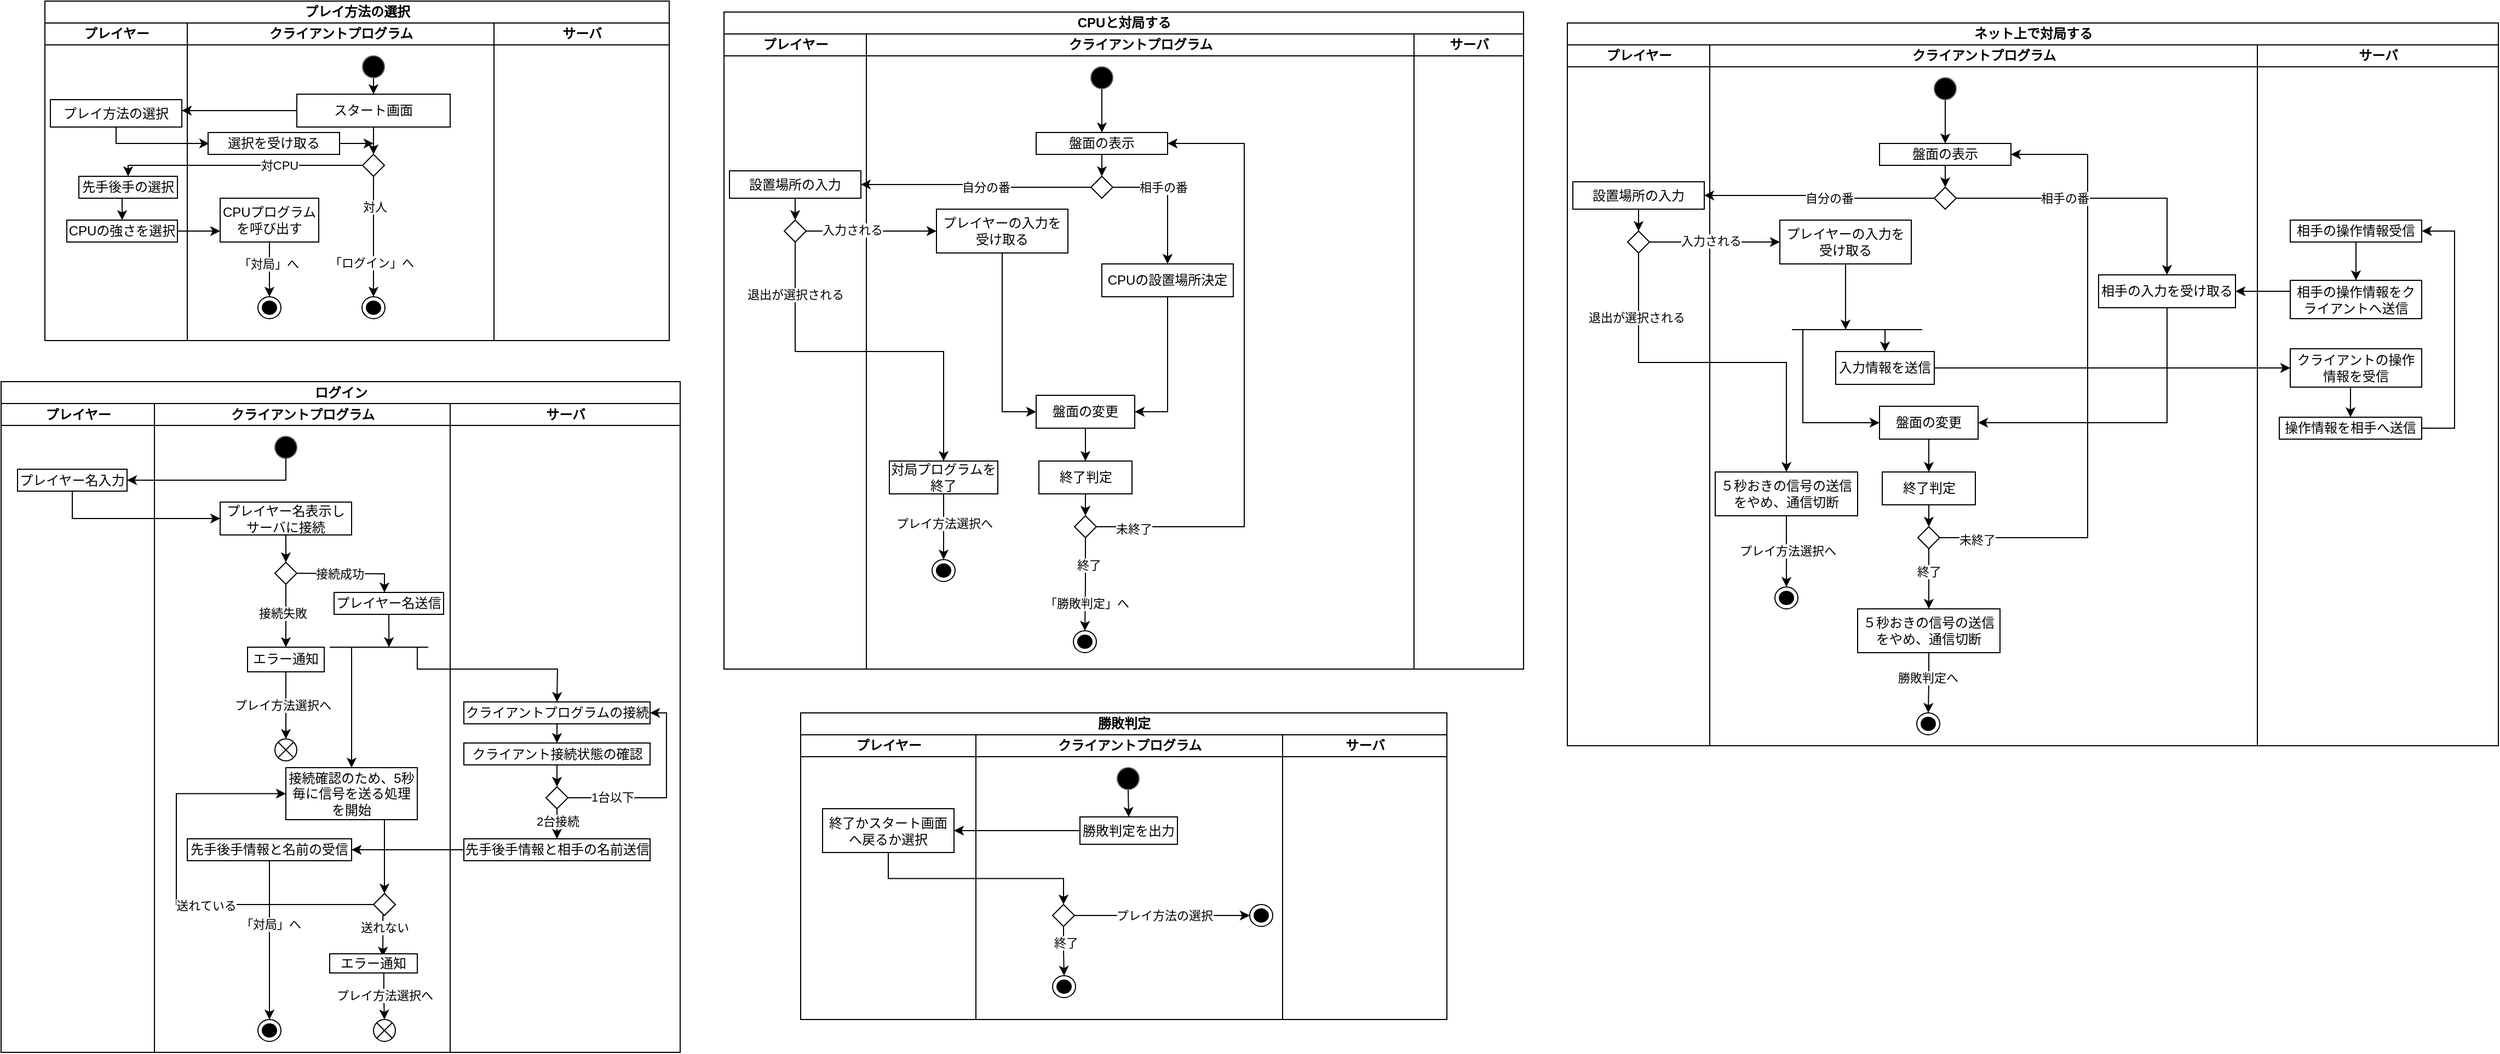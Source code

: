 <mxfile version="26.2.2">
  <diagram name="ページ1" id="jOxPYxRe2NjSyaelDi7L">
    <mxGraphModel dx="1580" dy="1203" grid="1" gridSize="10" guides="1" tooltips="1" connect="1" arrows="1" fold="1" page="1" pageScale="1" pageWidth="827" pageHeight="1169" math="0" shadow="0">
      <root>
        <mxCell id="0" />
        <mxCell id="1" parent="0" />
        <mxCell id="DdHN2ZvcSUB-z4P__BnH-2" value="プレイ方法の選択" style="swimlane;childLayout=stackLayout;resizeParent=1;resizeParentMax=0;startSize=20;html=1;" parent="1" vertex="1">
          <mxGeometry x="60" y="10" width="570" height="310" as="geometry" />
        </mxCell>
        <mxCell id="DdHN2ZvcSUB-z4P__BnH-3" value="プレイヤー" style="swimlane;startSize=20;html=1;" parent="DdHN2ZvcSUB-z4P__BnH-2" vertex="1">
          <mxGeometry y="20" width="130" height="290" as="geometry" />
        </mxCell>
        <mxCell id="DdHN2ZvcSUB-z4P__BnH-26" value="先手後手の選択" style="rounded=0;whiteSpace=wrap;html=1;" parent="DdHN2ZvcSUB-z4P__BnH-3" vertex="1">
          <mxGeometry x="31" y="140" width="90" height="20" as="geometry" />
        </mxCell>
        <mxCell id="DdHN2ZvcSUB-z4P__BnH-160" style="edgeStyle=orthogonalEdgeStyle;rounded=0;orthogonalLoop=1;jettySize=auto;html=1;exitX=0.5;exitY=1;exitDx=0;exitDy=0;" parent="DdHN2ZvcSUB-z4P__BnH-3" source="DdHN2ZvcSUB-z4P__BnH-158" edge="1">
          <mxGeometry relative="1" as="geometry">
            <mxPoint x="150" y="110" as="targetPoint" />
            <Array as="points">
              <mxPoint x="65" y="110" />
            </Array>
          </mxGeometry>
        </mxCell>
        <mxCell id="DdHN2ZvcSUB-z4P__BnH-158" value="プレイ方法の選択" style="rounded=0;whiteSpace=wrap;html=1;" parent="DdHN2ZvcSUB-z4P__BnH-3" vertex="1">
          <mxGeometry x="5" y="70" width="120" height="25" as="geometry" />
        </mxCell>
        <mxCell id="tiVLzOQCyIeZerAJm_1l-1" value="CPUの強さを選択" style="rounded=0;whiteSpace=wrap;html=1;" parent="DdHN2ZvcSUB-z4P__BnH-3" vertex="1">
          <mxGeometry x="20" y="180" width="101" height="20" as="geometry" />
        </mxCell>
        <mxCell id="DdHN2ZvcSUB-z4P__BnH-43" style="edgeStyle=orthogonalEdgeStyle;rounded=0;orthogonalLoop=1;jettySize=auto;html=1;exitX=0.5;exitY=1;exitDx=0;exitDy=0;entryX=0.5;entryY=0;entryDx=0;entryDy=0;" parent="DdHN2ZvcSUB-z4P__BnH-3" source="DdHN2ZvcSUB-z4P__BnH-26" target="tiVLzOQCyIeZerAJm_1l-1" edge="1">
          <mxGeometry relative="1" as="geometry" />
        </mxCell>
        <mxCell id="DdHN2ZvcSUB-z4P__BnH-4" value="クライアントプログラム" style="swimlane;startSize=20;html=1;" parent="DdHN2ZvcSUB-z4P__BnH-2" vertex="1">
          <mxGeometry x="130" y="20" width="280" height="290" as="geometry" />
        </mxCell>
        <mxCell id="DdHN2ZvcSUB-z4P__BnH-24" style="edgeStyle=orthogonalEdgeStyle;rounded=0;orthogonalLoop=1;jettySize=auto;html=1;exitX=0.5;exitY=1;exitDx=0;exitDy=0;entryX=0.5;entryY=0;entryDx=0;entryDy=0;" parent="DdHN2ZvcSUB-z4P__BnH-4" source="DdHN2ZvcSUB-z4P__BnH-14" target="DdHN2ZvcSUB-z4P__BnH-23" edge="1">
          <mxGeometry relative="1" as="geometry" />
        </mxCell>
        <mxCell id="DdHN2ZvcSUB-z4P__BnH-14" value="" style="ellipse;whiteSpace=wrap;html=1;aspect=fixed;fillColor=light-dark(#000000, #1a1a1a);fontColor=#333333;strokeColor=#666666;" parent="DdHN2ZvcSUB-z4P__BnH-4" vertex="1">
          <mxGeometry x="160" y="30" width="20" height="20" as="geometry" />
        </mxCell>
        <mxCell id="DdHN2ZvcSUB-z4P__BnH-29" style="edgeStyle=orthogonalEdgeStyle;rounded=0;orthogonalLoop=1;jettySize=auto;html=1;exitX=0.5;exitY=1;exitDx=0;exitDy=0;entryX=0.5;entryY=0;entryDx=0;entryDy=0;" parent="DdHN2ZvcSUB-z4P__BnH-4" source="DdHN2ZvcSUB-z4P__BnH-23" target="DdHN2ZvcSUB-z4P__BnH-27" edge="1">
          <mxGeometry relative="1" as="geometry" />
        </mxCell>
        <mxCell id="DdHN2ZvcSUB-z4P__BnH-23" value="&lt;div&gt;スタート画面&lt;/div&gt;" style="rounded=0;whiteSpace=wrap;html=1;" parent="DdHN2ZvcSUB-z4P__BnH-4" vertex="1">
          <mxGeometry x="100" y="65" width="140" height="30" as="geometry" />
        </mxCell>
        <mxCell id="Q-pru-dwEbLBsa_V41_M-358" style="edgeStyle=orthogonalEdgeStyle;rounded=0;orthogonalLoop=1;jettySize=auto;html=1;exitX=0.5;exitY=1;exitDx=0;exitDy=0;entryX=0.5;entryY=0;entryDx=0;entryDy=0;" parent="DdHN2ZvcSUB-z4P__BnH-4" source="DdHN2ZvcSUB-z4P__BnH-27" target="DdHN2ZvcSUB-z4P__BnH-141" edge="1">
          <mxGeometry relative="1" as="geometry" />
        </mxCell>
        <mxCell id="Q-pru-dwEbLBsa_V41_M-366" value="対人" style="edgeLabel;html=1;align=center;verticalAlign=middle;resizable=0;points=[];" parent="Q-pru-dwEbLBsa_V41_M-358" vertex="1" connectable="0">
          <mxGeometry x="-0.519" y="1" relative="1" as="geometry">
            <mxPoint y="1" as="offset" />
          </mxGeometry>
        </mxCell>
        <mxCell id="Q-pru-dwEbLBsa_V41_M-367" value="「ログイン」へ" style="edgeLabel;html=1;align=center;verticalAlign=middle;resizable=0;points=[];" parent="Q-pru-dwEbLBsa_V41_M-358" vertex="1" connectable="0">
          <mxGeometry x="0.442" y="-2" relative="1" as="geometry">
            <mxPoint y="-1" as="offset" />
          </mxGeometry>
        </mxCell>
        <mxCell id="DdHN2ZvcSUB-z4P__BnH-27" value="" style="rhombus;whiteSpace=wrap;html=1;" parent="DdHN2ZvcSUB-z4P__BnH-4" vertex="1">
          <mxGeometry x="160" y="120" width="20" height="20" as="geometry" />
        </mxCell>
        <mxCell id="Q-pru-dwEbLBsa_V41_M-363" style="edgeStyle=orthogonalEdgeStyle;rounded=0;orthogonalLoop=1;jettySize=auto;html=1;exitX=0.5;exitY=1;exitDx=0;exitDy=0;entryX=0.5;entryY=0;entryDx=0;entryDy=0;" parent="DdHN2ZvcSUB-z4P__BnH-4" source="DdHN2ZvcSUB-z4P__BnH-32" target="Q-pru-dwEbLBsa_V41_M-362" edge="1">
          <mxGeometry relative="1" as="geometry" />
        </mxCell>
        <mxCell id="Q-pru-dwEbLBsa_V41_M-364" value="「対局」へ" style="edgeLabel;html=1;align=center;verticalAlign=middle;resizable=0;points=[];" parent="Q-pru-dwEbLBsa_V41_M-363" vertex="1" connectable="0">
          <mxGeometry x="-0.171" y="-1" relative="1" as="geometry">
            <mxPoint y="-1" as="offset" />
          </mxGeometry>
        </mxCell>
        <mxCell id="DdHN2ZvcSUB-z4P__BnH-32" value="CPUプログラムを呼び出す" style="rounded=0;whiteSpace=wrap;html=1;" parent="DdHN2ZvcSUB-z4P__BnH-4" vertex="1">
          <mxGeometry x="30" y="160" width="90" height="40" as="geometry" />
        </mxCell>
        <mxCell id="DdHN2ZvcSUB-z4P__BnH-168" style="edgeStyle=orthogonalEdgeStyle;rounded=0;orthogonalLoop=1;jettySize=auto;html=1;exitX=1;exitY=0.5;exitDx=0;exitDy=0;" parent="DdHN2ZvcSUB-z4P__BnH-4" source="DdHN2ZvcSUB-z4P__BnH-163" edge="1">
          <mxGeometry relative="1" as="geometry">
            <mxPoint x="170" y="110.412" as="targetPoint" />
          </mxGeometry>
        </mxCell>
        <mxCell id="DdHN2ZvcSUB-z4P__BnH-163" value="選択を受け取る" style="rounded=0;whiteSpace=wrap;html=1;" parent="DdHN2ZvcSUB-z4P__BnH-4" vertex="1">
          <mxGeometry x="19" y="100" width="120" height="20" as="geometry" />
        </mxCell>
        <mxCell id="DdHN2ZvcSUB-z4P__BnH-141" value="" style="ellipse;html=1;shape=endState;fillColor=#000000;strokeColor=#000000;" parent="DdHN2ZvcSUB-z4P__BnH-4" vertex="1">
          <mxGeometry x="159.5" y="250" width="21" height="20" as="geometry" />
        </mxCell>
        <mxCell id="Q-pru-dwEbLBsa_V41_M-362" value="" style="ellipse;html=1;shape=endState;fillColor=#000000;strokeColor=#000000;" parent="DdHN2ZvcSUB-z4P__BnH-4" vertex="1">
          <mxGeometry x="64.5" y="250" width="21" height="20" as="geometry" />
        </mxCell>
        <mxCell id="DdHN2ZvcSUB-z4P__BnH-5" value="サーバ" style="swimlane;startSize=20;html=1;" parent="DdHN2ZvcSUB-z4P__BnH-2" vertex="1">
          <mxGeometry x="410" y="20" width="160" height="290" as="geometry" />
        </mxCell>
        <mxCell id="DdHN2ZvcSUB-z4P__BnH-31" style="edgeStyle=orthogonalEdgeStyle;rounded=0;orthogonalLoop=1;jettySize=auto;html=1;exitX=0;exitY=0.5;exitDx=0;exitDy=0;entryX=0.5;entryY=0;entryDx=0;entryDy=0;" parent="DdHN2ZvcSUB-z4P__BnH-2" source="DdHN2ZvcSUB-z4P__BnH-27" target="DdHN2ZvcSUB-z4P__BnH-26" edge="1">
          <mxGeometry relative="1" as="geometry">
            <Array as="points">
              <mxPoint x="76" y="150" />
            </Array>
          </mxGeometry>
        </mxCell>
        <mxCell id="DdHN2ZvcSUB-z4P__BnH-39" value="対CPU" style="edgeLabel;html=1;align=center;verticalAlign=middle;resizable=0;points=[];" parent="DdHN2ZvcSUB-z4P__BnH-31" vertex="1" connectable="0">
          <mxGeometry x="-0.318" relative="1" as="geometry">
            <mxPoint as="offset" />
          </mxGeometry>
        </mxCell>
        <mxCell id="DdHN2ZvcSUB-z4P__BnH-159" style="edgeStyle=orthogonalEdgeStyle;rounded=0;orthogonalLoop=1;jettySize=auto;html=1;exitX=0;exitY=0.5;exitDx=0;exitDy=0;" parent="DdHN2ZvcSUB-z4P__BnH-2" source="DdHN2ZvcSUB-z4P__BnH-23" edge="1">
          <mxGeometry relative="1" as="geometry">
            <mxPoint x="125" y="100" as="targetPoint" />
          </mxGeometry>
        </mxCell>
        <mxCell id="tiVLzOQCyIeZerAJm_1l-2" style="edgeStyle=orthogonalEdgeStyle;rounded=0;orthogonalLoop=1;jettySize=auto;html=1;exitX=1;exitY=0.5;exitDx=0;exitDy=0;entryX=0;entryY=0.75;entryDx=0;entryDy=0;" parent="DdHN2ZvcSUB-z4P__BnH-2" source="tiVLzOQCyIeZerAJm_1l-1" target="DdHN2ZvcSUB-z4P__BnH-32" edge="1">
          <mxGeometry relative="1" as="geometry" />
        </mxCell>
        <mxCell id="Q-pru-dwEbLBsa_V41_M-183" value="ログイン" style="swimlane;childLayout=stackLayout;resizeParent=1;resizeParentMax=0;startSize=20;html=1;" parent="1" vertex="1">
          <mxGeometry x="20" y="357.5" width="620" height="612.5" as="geometry" />
        </mxCell>
        <mxCell id="Q-pru-dwEbLBsa_V41_M-184" value="プレイヤー" style="swimlane;startSize=20;html=1;" parent="Q-pru-dwEbLBsa_V41_M-183" vertex="1">
          <mxGeometry y="20" width="140" height="592.5" as="geometry" />
        </mxCell>
        <mxCell id="Q-pru-dwEbLBsa_V41_M-186" value="プレイヤー名入力" style="rounded=0;whiteSpace=wrap;html=1;" parent="Q-pru-dwEbLBsa_V41_M-184" vertex="1">
          <mxGeometry x="15" y="60" width="100" height="20" as="geometry" />
        </mxCell>
        <mxCell id="Q-pru-dwEbLBsa_V41_M-191" value="クライアントプログラム" style="swimlane;startSize=20;html=1;" parent="Q-pru-dwEbLBsa_V41_M-183" vertex="1">
          <mxGeometry x="140" y="20" width="270" height="592.5" as="geometry" />
        </mxCell>
        <mxCell id="Q-pru-dwEbLBsa_V41_M-193" value="" style="ellipse;whiteSpace=wrap;html=1;aspect=fixed;fillColor=light-dark(#000000, #1a1a1a);fontColor=#333333;strokeColor=#666666;" parent="Q-pru-dwEbLBsa_V41_M-191" vertex="1">
          <mxGeometry x="110" y="30" width="20" height="20" as="geometry" />
        </mxCell>
        <mxCell id="Q-pru-dwEbLBsa_V41_M-370" style="edgeStyle=orthogonalEdgeStyle;rounded=0;orthogonalLoop=1;jettySize=auto;html=1;exitX=0.5;exitY=1;exitDx=0;exitDy=0;" parent="Q-pru-dwEbLBsa_V41_M-191" source="Q-pru-dwEbLBsa_V41_M-371" edge="1">
          <mxGeometry relative="1" as="geometry">
            <mxPoint x="119.889" y="306.31" as="targetPoint" />
          </mxGeometry>
        </mxCell>
        <mxCell id="gyEde0tI7jQMU0-lnPvx-5" style="edgeStyle=orthogonalEdgeStyle;rounded=0;orthogonalLoop=1;jettySize=auto;html=1;exitX=0.5;exitY=1;exitDx=0;exitDy=0;entryX=0.5;entryY=0;entryDx=0;entryDy=0;" edge="1" parent="Q-pru-dwEbLBsa_V41_M-191" source="Q-pru-dwEbLBsa_V41_M-202" target="gyEde0tI7jQMU0-lnPvx-4">
          <mxGeometry relative="1" as="geometry" />
        </mxCell>
        <mxCell id="gyEde0tI7jQMU0-lnPvx-6" value="接続失敗" style="edgeLabel;html=1;align=center;verticalAlign=middle;resizable=0;points=[];" vertex="1" connectable="0" parent="gyEde0tI7jQMU0-lnPvx-5">
          <mxGeometry x="-0.09" y="-3" relative="1" as="geometry">
            <mxPoint as="offset" />
          </mxGeometry>
        </mxCell>
        <mxCell id="Q-pru-dwEbLBsa_V41_M-202" value="" style="rhombus;whiteSpace=wrap;html=1;" parent="Q-pru-dwEbLBsa_V41_M-191" vertex="1">
          <mxGeometry x="110" y="145" width="20" height="20" as="geometry" />
        </mxCell>
        <mxCell id="Q-pru-dwEbLBsa_V41_M-203" style="edgeStyle=orthogonalEdgeStyle;rounded=0;orthogonalLoop=1;jettySize=auto;html=1;exitX=0.5;exitY=1;exitDx=0;exitDy=0;entryX=0.5;entryY=0;entryDx=0;entryDy=0;" parent="Q-pru-dwEbLBsa_V41_M-191" source="Q-pru-dwEbLBsa_V41_M-204" target="Q-pru-dwEbLBsa_V41_M-202" edge="1">
          <mxGeometry relative="1" as="geometry" />
        </mxCell>
        <mxCell id="Q-pru-dwEbLBsa_V41_M-204" value="&lt;div&gt;プレイヤー名表示し&lt;/div&gt;サーバに接続" style="rounded=0;whiteSpace=wrap;html=1;" parent="Q-pru-dwEbLBsa_V41_M-191" vertex="1">
          <mxGeometry x="60" y="90" width="120" height="30" as="geometry" />
        </mxCell>
        <mxCell id="Q-pru-dwEbLBsa_V41_M-376" style="edgeStyle=orthogonalEdgeStyle;rounded=0;orthogonalLoop=1;jettySize=auto;html=1;exitX=0.5;exitY=1;exitDx=0;exitDy=0;entryX=0.5;entryY=0;entryDx=0;entryDy=0;" parent="Q-pru-dwEbLBsa_V41_M-191" source="Q-pru-dwEbLBsa_V41_M-208" target="Q-pru-dwEbLBsa_V41_M-375" edge="1">
          <mxGeometry relative="1" as="geometry" />
        </mxCell>
        <mxCell id="Q-pru-dwEbLBsa_V41_M-377" value="「対局」へ" style="edgeLabel;html=1;align=center;verticalAlign=middle;resizable=0;points=[];" parent="Q-pru-dwEbLBsa_V41_M-376" vertex="1" connectable="0">
          <mxGeometry x="-0.201" y="1" relative="1" as="geometry">
            <mxPoint as="offset" />
          </mxGeometry>
        </mxCell>
        <mxCell id="Q-pru-dwEbLBsa_V41_M-208" value="先手後手情報と名前の受信" style="rounded=0;whiteSpace=wrap;html=1;" parent="Q-pru-dwEbLBsa_V41_M-191" vertex="1">
          <mxGeometry x="30" y="397.5" width="150" height="20" as="geometry" />
        </mxCell>
        <mxCell id="Q-pru-dwEbLBsa_V41_M-371" value="" style="verticalLabelPosition=bottom;verticalAlign=top;html=1;shape=mxgraph.flowchart.or;" parent="Q-pru-dwEbLBsa_V41_M-191" vertex="1">
          <mxGeometry x="110" y="306.31" width="20" height="20" as="geometry" />
        </mxCell>
        <mxCell id="Q-pru-dwEbLBsa_V41_M-375" value="" style="ellipse;html=1;shape=endState;fillColor=#000000;strokeColor=#000000;" parent="Q-pru-dwEbLBsa_V41_M-191" vertex="1">
          <mxGeometry x="94.5" y="562.5" width="21" height="20" as="geometry" />
        </mxCell>
        <mxCell id="610yPSSwg8hQJmwwh6tJ-5" style="edgeStyle=orthogonalEdgeStyle;rounded=0;orthogonalLoop=1;jettySize=auto;html=1;exitX=0.75;exitY=1;exitDx=0;exitDy=0;" parent="Q-pru-dwEbLBsa_V41_M-191" source="610yPSSwg8hQJmwwh6tJ-7" edge="1">
          <mxGeometry relative="1" as="geometry">
            <mxPoint x="210.333" y="452.5" as="targetPoint" />
          </mxGeometry>
        </mxCell>
        <mxCell id="610yPSSwg8hQJmwwh6tJ-4" value="接続確認のため、5秒毎に信号を送る処理を開始" style="rounded=0;whiteSpace=wrap;html=1;" parent="Q-pru-dwEbLBsa_V41_M-191" vertex="1">
          <mxGeometry x="120" y="332.5" width="120" height="47.5" as="geometry" />
        </mxCell>
        <mxCell id="610yPSSwg8hQJmwwh6tJ-9" style="edgeStyle=orthogonalEdgeStyle;rounded=0;orthogonalLoop=1;jettySize=auto;html=1;exitX=0;exitY=0.5;exitDx=0;exitDy=0;entryX=0;entryY=0.5;entryDx=0;entryDy=0;" parent="Q-pru-dwEbLBsa_V41_M-191" source="610yPSSwg8hQJmwwh6tJ-7" target="610yPSSwg8hQJmwwh6tJ-4" edge="1">
          <mxGeometry relative="1" as="geometry">
            <Array as="points">
              <mxPoint x="20" y="458" />
              <mxPoint x="20" y="356" />
            </Array>
          </mxGeometry>
        </mxCell>
        <mxCell id="610yPSSwg8hQJmwwh6tJ-10" value="送れている" style="edgeLabel;html=1;align=center;verticalAlign=middle;resizable=0;points=[];" parent="610yPSSwg8hQJmwwh6tJ-9" vertex="1" connectable="0">
          <mxGeometry x="-0.197" y="1" relative="1" as="geometry">
            <mxPoint as="offset" />
          </mxGeometry>
        </mxCell>
        <mxCell id="610yPSSwg8hQJmwwh6tJ-11" style="edgeStyle=orthogonalEdgeStyle;rounded=0;orthogonalLoop=1;jettySize=auto;html=1;exitX=0.5;exitY=1;exitDx=0;exitDy=0;entryX=0.607;entryY=0.149;entryDx=0;entryDy=0;entryPerimeter=0;" parent="Q-pru-dwEbLBsa_V41_M-191" source="610yPSSwg8hQJmwwh6tJ-7" target="610yPSSwg8hQJmwwh6tJ-6" edge="1">
          <mxGeometry relative="1" as="geometry" />
        </mxCell>
        <mxCell id="610yPSSwg8hQJmwwh6tJ-14" value="送れない" style="edgeLabel;html=1;align=center;verticalAlign=middle;resizable=0;points=[];" parent="610yPSSwg8hQJmwwh6tJ-11" vertex="1" connectable="0">
          <mxGeometry x="-0.353" y="1" relative="1" as="geometry">
            <mxPoint as="offset" />
          </mxGeometry>
        </mxCell>
        <mxCell id="610yPSSwg8hQJmwwh6tJ-7" value="" style="rhombus;whiteSpace=wrap;html=1;" parent="Q-pru-dwEbLBsa_V41_M-191" vertex="1">
          <mxGeometry x="200" y="447.5" width="20" height="20" as="geometry" />
        </mxCell>
        <mxCell id="610yPSSwg8hQJmwwh6tJ-8" value="" style="edgeStyle=orthogonalEdgeStyle;rounded=0;orthogonalLoop=1;jettySize=auto;html=1;exitX=0.75;exitY=1;exitDx=0;exitDy=0;" parent="Q-pru-dwEbLBsa_V41_M-191" source="610yPSSwg8hQJmwwh6tJ-4" target="610yPSSwg8hQJmwwh6tJ-7" edge="1">
          <mxGeometry relative="1" as="geometry">
            <mxPoint x="410.333" y="830" as="targetPoint" />
            <mxPoint x="410" y="757.5" as="sourcePoint" />
          </mxGeometry>
        </mxCell>
        <mxCell id="610yPSSwg8hQJmwwh6tJ-6" value="エラー通知" style="rounded=0;whiteSpace=wrap;html=1;" parent="Q-pru-dwEbLBsa_V41_M-191" vertex="1">
          <mxGeometry x="160" y="502.5" width="80" height="17.5" as="geometry" />
        </mxCell>
        <mxCell id="610yPSSwg8hQJmwwh6tJ-12" value="" style="verticalLabelPosition=bottom;verticalAlign=top;html=1;shape=mxgraph.flowchart.or;" parent="Q-pru-dwEbLBsa_V41_M-191" vertex="1">
          <mxGeometry x="200" y="562.5" width="20" height="20" as="geometry" />
        </mxCell>
        <mxCell id="610yPSSwg8hQJmwwh6tJ-13" style="edgeStyle=orthogonalEdgeStyle;rounded=0;orthogonalLoop=1;jettySize=auto;html=1;exitX=0.618;exitY=0.973;exitDx=0;exitDy=0;entryX=0.5;entryY=0;entryDx=0;entryDy=0;entryPerimeter=0;exitPerimeter=0;" parent="Q-pru-dwEbLBsa_V41_M-191" source="610yPSSwg8hQJmwwh6tJ-6" target="610yPSSwg8hQJmwwh6tJ-12" edge="1">
          <mxGeometry relative="1" as="geometry" />
        </mxCell>
        <mxCell id="610yPSSwg8hQJmwwh6tJ-15" value="プレイ方法選択へ" style="edgeLabel;html=1;align=center;verticalAlign=middle;resizable=0;points=[];" parent="610yPSSwg8hQJmwwh6tJ-13" vertex="1" connectable="0">
          <mxGeometry x="-0.05" relative="1" as="geometry">
            <mxPoint as="offset" />
          </mxGeometry>
        </mxCell>
        <mxCell id="610yPSSwg8hQJmwwh6tJ-1" value="" style="endArrow=none;html=1;rounded=0;" parent="Q-pru-dwEbLBsa_V41_M-191" edge="1">
          <mxGeometry width="50" height="50" relative="1" as="geometry">
            <mxPoint x="160" y="222.5" as="sourcePoint" />
            <mxPoint x="250" y="222.5" as="targetPoint" />
            <Array as="points" />
          </mxGeometry>
        </mxCell>
        <mxCell id="gyEde0tI7jQMU0-lnPvx-2" style="edgeStyle=orthogonalEdgeStyle;rounded=0;orthogonalLoop=1;jettySize=auto;html=1;exitX=0.5;exitY=1;exitDx=0;exitDy=0;" edge="1" parent="Q-pru-dwEbLBsa_V41_M-191" source="gyEde0tI7jQMU0-lnPvx-1">
          <mxGeometry relative="1" as="geometry">
            <mxPoint x="214.143" y="222.5" as="targetPoint" />
          </mxGeometry>
        </mxCell>
        <mxCell id="gyEde0tI7jQMU0-lnPvx-1" value="プレイヤー名送信" style="rounded=0;whiteSpace=wrap;html=1;" vertex="1" parent="Q-pru-dwEbLBsa_V41_M-191">
          <mxGeometry x="164" y="172.5" width="100" height="20" as="geometry" />
        </mxCell>
        <mxCell id="gyEde0tI7jQMU0-lnPvx-4" value="エラー通知" style="rounded=0;whiteSpace=wrap;html=1;" vertex="1" parent="Q-pru-dwEbLBsa_V41_M-191">
          <mxGeometry x="85" y="222.5" width="70" height="22.5" as="geometry" />
        </mxCell>
        <mxCell id="gyEde0tI7jQMU0-lnPvx-7" style="edgeStyle=orthogonalEdgeStyle;rounded=0;orthogonalLoop=1;jettySize=auto;html=1;exitX=0.5;exitY=1;exitDx=0;exitDy=0;entryX=0.5;entryY=0;entryDx=0;entryDy=0;entryPerimeter=0;" edge="1" parent="Q-pru-dwEbLBsa_V41_M-191" source="gyEde0tI7jQMU0-lnPvx-4" target="Q-pru-dwEbLBsa_V41_M-371">
          <mxGeometry relative="1" as="geometry" />
        </mxCell>
        <mxCell id="gyEde0tI7jQMU0-lnPvx-8" value="プレイ方法選択へ" style="edgeLabel;html=1;align=center;verticalAlign=middle;resizable=0;points=[];" vertex="1" connectable="0" parent="gyEde0tI7jQMU0-lnPvx-7">
          <mxGeometry x="-0.022" y="-3" relative="1" as="geometry">
            <mxPoint as="offset" />
          </mxGeometry>
        </mxCell>
        <mxCell id="Q-pru-dwEbLBsa_V41_M-250" value="サーバ" style="swimlane;startSize=20;html=1;" parent="Q-pru-dwEbLBsa_V41_M-183" vertex="1">
          <mxGeometry x="410" y="20" width="210" height="592.5" as="geometry" />
        </mxCell>
        <mxCell id="wyX1YYR0f_qy9vhgp-f1-7" style="edgeStyle=orthogonalEdgeStyle;rounded=0;orthogonalLoop=1;jettySize=auto;html=1;entryX=0.5;entryY=0;entryDx=0;entryDy=0;" parent="Q-pru-dwEbLBsa_V41_M-250" target="wyX1YYR0f_qy9vhgp-f1-5" edge="1">
          <mxGeometry relative="1" as="geometry">
            <mxPoint x="100.01" y="282.5" as="sourcePoint" />
          </mxGeometry>
        </mxCell>
        <mxCell id="wyX1YYR0f_qy9vhgp-f1-2" value="クライアントプログラムの接続" style="rounded=0;whiteSpace=wrap;html=1;" parent="Q-pru-dwEbLBsa_V41_M-250" vertex="1">
          <mxGeometry x="12.51" y="272.5" width="170" height="20" as="geometry" />
        </mxCell>
        <mxCell id="wyX1YYR0f_qy9vhgp-f1-8" style="edgeStyle=orthogonalEdgeStyle;rounded=0;orthogonalLoop=1;jettySize=auto;html=1;exitX=0.5;exitY=1;exitDx=0;exitDy=0;entryX=0.5;entryY=0;entryDx=0;entryDy=0;" parent="Q-pru-dwEbLBsa_V41_M-250" source="wyX1YYR0f_qy9vhgp-f1-5" target="wyX1YYR0f_qy9vhgp-f1-6" edge="1">
          <mxGeometry relative="1" as="geometry" />
        </mxCell>
        <mxCell id="wyX1YYR0f_qy9vhgp-f1-5" value="クライアント接続状態の確認" style="rounded=0;whiteSpace=wrap;html=1;" parent="Q-pru-dwEbLBsa_V41_M-250" vertex="1">
          <mxGeometry x="12.51" y="310" width="170" height="20" as="geometry" />
        </mxCell>
        <mxCell id="wyX1YYR0f_qy9vhgp-f1-9" style="edgeStyle=orthogonalEdgeStyle;rounded=0;orthogonalLoop=1;jettySize=auto;html=1;exitX=1;exitY=0.5;exitDx=0;exitDy=0;entryX=1;entryY=0.5;entryDx=0;entryDy=0;" parent="Q-pru-dwEbLBsa_V41_M-250" source="wyX1YYR0f_qy9vhgp-f1-6" target="wyX1YYR0f_qy9vhgp-f1-2" edge="1">
          <mxGeometry relative="1" as="geometry">
            <Array as="points">
              <mxPoint x="197.51" y="360.5" />
              <mxPoint x="197.51" y="282.5" />
            </Array>
          </mxGeometry>
        </mxCell>
        <mxCell id="wyX1YYR0f_qy9vhgp-f1-10" value="1台以下" style="edgeLabel;html=1;align=center;verticalAlign=middle;resizable=0;points=[];" parent="wyX1YYR0f_qy9vhgp-f1-9" vertex="1" connectable="0">
          <mxGeometry x="-0.555" y="1" relative="1" as="geometry">
            <mxPoint as="offset" />
          </mxGeometry>
        </mxCell>
        <mxCell id="wyX1YYR0f_qy9vhgp-f1-42" style="edgeStyle=orthogonalEdgeStyle;rounded=0;orthogonalLoop=1;jettySize=auto;html=1;exitX=0.5;exitY=1;exitDx=0;exitDy=0;" parent="Q-pru-dwEbLBsa_V41_M-250" source="wyX1YYR0f_qy9vhgp-f1-6" target="wyX1YYR0f_qy9vhgp-f1-41" edge="1">
          <mxGeometry relative="1" as="geometry" />
        </mxCell>
        <mxCell id="wyX1YYR0f_qy9vhgp-f1-43" value="2台接続" style="edgeLabel;html=1;align=center;verticalAlign=middle;resizable=0;points=[];" parent="wyX1YYR0f_qy9vhgp-f1-42" vertex="1" connectable="0">
          <mxGeometry x="0.079" relative="1" as="geometry">
            <mxPoint as="offset" />
          </mxGeometry>
        </mxCell>
        <mxCell id="wyX1YYR0f_qy9vhgp-f1-6" value="" style="rhombus;whiteSpace=wrap;html=1;" parent="Q-pru-dwEbLBsa_V41_M-250" vertex="1">
          <mxGeometry x="87.51" y="350" width="20" height="20" as="geometry" />
        </mxCell>
        <mxCell id="wyX1YYR0f_qy9vhgp-f1-41" value="先手後手情報と相手の名前送信" style="rounded=0;whiteSpace=wrap;html=1;" parent="Q-pru-dwEbLBsa_V41_M-250" vertex="1">
          <mxGeometry x="12.51" y="397.5" width="170" height="20" as="geometry" />
        </mxCell>
        <mxCell id="610yPSSwg8hQJmwwh6tJ-2" value="" style="endArrow=classic;html=1;rounded=0;entryX=0.5;entryY=0;entryDx=0;entryDy=0;" parent="Q-pru-dwEbLBsa_V41_M-250" target="wyX1YYR0f_qy9vhgp-f1-2" edge="1">
          <mxGeometry width="50" height="50" relative="1" as="geometry">
            <mxPoint x="-30" y="222.5" as="sourcePoint" />
            <mxPoint x="120" y="92.5" as="targetPoint" />
            <Array as="points">
              <mxPoint x="-30" y="242.5" />
              <mxPoint x="98" y="242.5" />
            </Array>
          </mxGeometry>
        </mxCell>
        <mxCell id="Q-pru-dwEbLBsa_V41_M-368" style="edgeStyle=orthogonalEdgeStyle;rounded=0;orthogonalLoop=1;jettySize=auto;html=1;exitX=0.5;exitY=1;exitDx=0;exitDy=0;entryX=1;entryY=0.5;entryDx=0;entryDy=0;" parent="Q-pru-dwEbLBsa_V41_M-183" source="Q-pru-dwEbLBsa_V41_M-193" target="Q-pru-dwEbLBsa_V41_M-186" edge="1">
          <mxGeometry relative="1" as="geometry" />
        </mxCell>
        <mxCell id="Q-pru-dwEbLBsa_V41_M-369" style="edgeStyle=orthogonalEdgeStyle;rounded=0;orthogonalLoop=1;jettySize=auto;html=1;exitX=0.5;exitY=1;exitDx=0;exitDy=0;entryX=0;entryY=0.5;entryDx=0;entryDy=0;" parent="Q-pru-dwEbLBsa_V41_M-183" source="Q-pru-dwEbLBsa_V41_M-186" target="Q-pru-dwEbLBsa_V41_M-204" edge="1">
          <mxGeometry relative="1" as="geometry" />
        </mxCell>
        <mxCell id="Q-pru-dwEbLBsa_V41_M-205" value="" style="endArrow=classic;html=1;rounded=0;exitX=1;exitY=0.5;exitDx=0;exitDy=0;" parent="Q-pru-dwEbLBsa_V41_M-183" source="Q-pru-dwEbLBsa_V41_M-202" edge="1">
          <mxGeometry width="50" height="50" relative="1" as="geometry">
            <mxPoint x="391" y="340" as="sourcePoint" />
            <mxPoint x="350" y="192.5" as="targetPoint" />
            <Array as="points">
              <mxPoint x="350" y="175.5" />
            </Array>
          </mxGeometry>
        </mxCell>
        <mxCell id="Q-pru-dwEbLBsa_V41_M-206" value="接続成功" style="edgeLabel;html=1;align=center;verticalAlign=middle;resizable=0;points=[];" parent="Q-pru-dwEbLBsa_V41_M-205" vertex="1" connectable="0">
          <mxGeometry x="-0.198" relative="1" as="geometry">
            <mxPoint as="offset" />
          </mxGeometry>
        </mxCell>
        <mxCell id="Q-pru-dwEbLBsa_V41_M-209" value="" style="endArrow=classic;html=1;rounded=0;entryX=1;entryY=0.5;entryDx=0;entryDy=0;exitX=0;exitY=0.5;exitDx=0;exitDy=0;" parent="Q-pru-dwEbLBsa_V41_M-183" source="wyX1YYR0f_qy9vhgp-f1-41" target="Q-pru-dwEbLBsa_V41_M-208" edge="1">
          <mxGeometry width="50" height="50" relative="1" as="geometry">
            <mxPoint x="430" y="300" as="sourcePoint" />
            <mxPoint x="430" y="430" as="targetPoint" />
          </mxGeometry>
        </mxCell>
        <mxCell id="Q-pru-dwEbLBsa_V41_M-274" value="CPUと対局する" style="swimlane;childLayout=stackLayout;resizeParent=1;resizeParentMax=0;startSize=20;html=1;" parent="1" vertex="1">
          <mxGeometry x="680" y="20" width="730" height="600" as="geometry" />
        </mxCell>
        <mxCell id="Q-pru-dwEbLBsa_V41_M-275" value="プレイヤー" style="swimlane;startSize=20;html=1;" parent="Q-pru-dwEbLBsa_V41_M-274" vertex="1">
          <mxGeometry y="20" width="130" height="580" as="geometry" />
        </mxCell>
        <mxCell id="gyEde0tI7jQMU0-lnPvx-10" style="edgeStyle=orthogonalEdgeStyle;rounded=0;orthogonalLoop=1;jettySize=auto;html=1;exitX=0.5;exitY=1;exitDx=0;exitDy=0;entryX=0.5;entryY=0;entryDx=0;entryDy=0;" edge="1" parent="Q-pru-dwEbLBsa_V41_M-275" source="Q-pru-dwEbLBsa_V41_M-278" target="gyEde0tI7jQMU0-lnPvx-9">
          <mxGeometry relative="1" as="geometry" />
        </mxCell>
        <mxCell id="Q-pru-dwEbLBsa_V41_M-278" value="設置場所の入力" style="rounded=0;whiteSpace=wrap;html=1;" parent="Q-pru-dwEbLBsa_V41_M-275" vertex="1">
          <mxGeometry x="5" y="125" width="120" height="25" as="geometry" />
        </mxCell>
        <mxCell id="gyEde0tI7jQMU0-lnPvx-9" value="" style="rhombus;whiteSpace=wrap;html=1;" vertex="1" parent="Q-pru-dwEbLBsa_V41_M-275">
          <mxGeometry x="55" y="170" width="20" height="20" as="geometry" />
        </mxCell>
        <mxCell id="Q-pru-dwEbLBsa_V41_M-282" value="クライアントプログラム" style="swimlane;startSize=20;html=1;" parent="Q-pru-dwEbLBsa_V41_M-274" vertex="1">
          <mxGeometry x="130" y="20" width="500" height="580" as="geometry" />
        </mxCell>
        <mxCell id="Q-pru-dwEbLBsa_V41_M-298" style="edgeStyle=orthogonalEdgeStyle;rounded=0;orthogonalLoop=1;jettySize=auto;html=1;exitX=0.5;exitY=1;exitDx=0;exitDy=0;entryX=0.5;entryY=0;entryDx=0;entryDy=0;" parent="Q-pru-dwEbLBsa_V41_M-282" source="Q-pru-dwEbLBsa_V41_M-382" target="Q-pru-dwEbLBsa_V41_M-302" edge="1">
          <mxGeometry relative="1" as="geometry">
            <mxPoint x="215" y="50" as="sourcePoint" />
          </mxGeometry>
        </mxCell>
        <mxCell id="Q-pru-dwEbLBsa_V41_M-301" style="edgeStyle=orthogonalEdgeStyle;rounded=0;orthogonalLoop=1;jettySize=auto;html=1;exitX=0.5;exitY=1;exitDx=0;exitDy=0;entryX=0.5;entryY=0;entryDx=0;entryDy=0;" parent="Q-pru-dwEbLBsa_V41_M-282" source="Q-pru-dwEbLBsa_V41_M-302" target="Q-pru-dwEbLBsa_V41_M-303" edge="1">
          <mxGeometry relative="1" as="geometry" />
        </mxCell>
        <mxCell id="Q-pru-dwEbLBsa_V41_M-302" value="盤面の表示" style="rounded=0;whiteSpace=wrap;html=1;" parent="Q-pru-dwEbLBsa_V41_M-282" vertex="1">
          <mxGeometry x="155" y="90" width="120" height="20" as="geometry" />
        </mxCell>
        <mxCell id="Q-pru-dwEbLBsa_V41_M-303" value="" style="rhombus;whiteSpace=wrap;html=1;" parent="Q-pru-dwEbLBsa_V41_M-282" vertex="1">
          <mxGeometry x="205" y="130" width="20" height="20" as="geometry" />
        </mxCell>
        <mxCell id="Q-pru-dwEbLBsa_V41_M-305" value="プレイヤーの入力を受け取る" style="rounded=0;whiteSpace=wrap;html=1;" parent="Q-pru-dwEbLBsa_V41_M-282" vertex="1">
          <mxGeometry x="64" y="160" width="120" height="40" as="geometry" />
        </mxCell>
        <mxCell id="Q-pru-dwEbLBsa_V41_M-312" style="edgeStyle=orthogonalEdgeStyle;rounded=0;orthogonalLoop=1;jettySize=auto;html=1;exitX=0.5;exitY=1;exitDx=0;exitDy=0;entryX=0.5;entryY=0;entryDx=0;entryDy=0;" parent="Q-pru-dwEbLBsa_V41_M-282" source="Q-pru-dwEbLBsa_V41_M-313" target="Q-pru-dwEbLBsa_V41_M-322" edge="1">
          <mxGeometry relative="1" as="geometry" />
        </mxCell>
        <mxCell id="Q-pru-dwEbLBsa_V41_M-313" value="盤面の変更" style="rounded=0;whiteSpace=wrap;html=1;" parent="Q-pru-dwEbLBsa_V41_M-282" vertex="1">
          <mxGeometry x="155" y="330" width="90" height="30" as="geometry" />
        </mxCell>
        <mxCell id="Q-pru-dwEbLBsa_V41_M-315" value="" style="endArrow=classic;html=1;rounded=0;exitX=0.5;exitY=1;exitDx=0;exitDy=0;entryX=0;entryY=0.5;entryDx=0;entryDy=0;" parent="Q-pru-dwEbLBsa_V41_M-282" source="Q-pru-dwEbLBsa_V41_M-305" target="Q-pru-dwEbLBsa_V41_M-313" edge="1">
          <mxGeometry width="50" height="50" relative="1" as="geometry">
            <mxPoint x="114" y="225" as="sourcePoint" />
            <mxPoint x="195" y="420" as="targetPoint" />
            <Array as="points">
              <mxPoint x="124" y="345" />
            </Array>
          </mxGeometry>
        </mxCell>
        <mxCell id="Q-pru-dwEbLBsa_V41_M-319" style="edgeStyle=orthogonalEdgeStyle;rounded=0;orthogonalLoop=1;jettySize=auto;html=1;exitX=0.5;exitY=1;exitDx=0;exitDy=0;entryX=1;entryY=0.5;entryDx=0;entryDy=0;" parent="Q-pru-dwEbLBsa_V41_M-282" source="Q-pru-dwEbLBsa_V41_M-320" target="Q-pru-dwEbLBsa_V41_M-313" edge="1">
          <mxGeometry relative="1" as="geometry" />
        </mxCell>
        <mxCell id="Q-pru-dwEbLBsa_V41_M-320" value="CPUの設置場所決定" style="rounded=0;whiteSpace=wrap;html=1;" parent="Q-pru-dwEbLBsa_V41_M-282" vertex="1">
          <mxGeometry x="215" y="210" width="120" height="30" as="geometry" />
        </mxCell>
        <mxCell id="Q-pru-dwEbLBsa_V41_M-321" style="edgeStyle=orthogonalEdgeStyle;rounded=0;orthogonalLoop=1;jettySize=auto;html=1;exitX=0.5;exitY=1;exitDx=0;exitDy=0;entryX=0.5;entryY=0;entryDx=0;entryDy=0;" parent="Q-pru-dwEbLBsa_V41_M-282" source="Q-pru-dwEbLBsa_V41_M-322" target="Q-pru-dwEbLBsa_V41_M-332" edge="1">
          <mxGeometry relative="1" as="geometry" />
        </mxCell>
        <mxCell id="Q-pru-dwEbLBsa_V41_M-322" value="終了判定" style="rounded=0;whiteSpace=wrap;html=1;" parent="Q-pru-dwEbLBsa_V41_M-282" vertex="1">
          <mxGeometry x="157.5" y="390" width="85" height="30" as="geometry" />
        </mxCell>
        <mxCell id="Q-pru-dwEbLBsa_V41_M-331" style="edgeStyle=orthogonalEdgeStyle;rounded=0;orthogonalLoop=1;jettySize=auto;html=1;exitX=0.5;exitY=1;exitDx=0;exitDy=0;entryX=0.5;entryY=0;entryDx=0;entryDy=0;" parent="Q-pru-dwEbLBsa_V41_M-282" source="Q-pru-dwEbLBsa_V41_M-332" target="Q-pru-dwEbLBsa_V41_M-385" edge="1">
          <mxGeometry relative="1" as="geometry">
            <mxPoint x="199.5" y="510" as="targetPoint" />
          </mxGeometry>
        </mxCell>
        <mxCell id="Q-pru-dwEbLBsa_V41_M-388" value="「勝敗判定」へ" style="edgeLabel;html=1;align=center;verticalAlign=middle;resizable=0;points=[];" parent="Q-pru-dwEbLBsa_V41_M-331" vertex="1" connectable="0">
          <mxGeometry x="0.41" y="1" relative="1" as="geometry">
            <mxPoint as="offset" />
          </mxGeometry>
        </mxCell>
        <mxCell id="6YTczOYNobDPG6v779US-73" value="終了" style="edgeLabel;html=1;align=center;verticalAlign=middle;resizable=0;points=[];" parent="Q-pru-dwEbLBsa_V41_M-331" vertex="1" connectable="0">
          <mxGeometry x="-0.419" y="3" relative="1" as="geometry">
            <mxPoint as="offset" />
          </mxGeometry>
        </mxCell>
        <mxCell id="Q-pru-dwEbLBsa_V41_M-332" value="" style="rhombus;whiteSpace=wrap;html=1;" parent="Q-pru-dwEbLBsa_V41_M-282" vertex="1">
          <mxGeometry x="190" y="440" width="20" height="20" as="geometry" />
        </mxCell>
        <mxCell id="Q-pru-dwEbLBsa_V41_M-333" value="" style="endArrow=classic;html=1;rounded=0;exitX=1;exitY=0.5;exitDx=0;exitDy=0;entryX=1;entryY=0.5;entryDx=0;entryDy=0;" parent="Q-pru-dwEbLBsa_V41_M-282" source="Q-pru-dwEbLBsa_V41_M-332" target="Q-pru-dwEbLBsa_V41_M-302" edge="1">
          <mxGeometry width="50" height="50" relative="1" as="geometry">
            <mxPoint x="395" y="540" as="sourcePoint" />
            <mxPoint x="445" y="490" as="targetPoint" />
            <Array as="points">
              <mxPoint x="345" y="450" />
              <mxPoint x="345" y="100" />
            </Array>
          </mxGeometry>
        </mxCell>
        <mxCell id="Q-pru-dwEbLBsa_V41_M-334" value="未終了" style="edgeLabel;html=1;align=center;verticalAlign=middle;resizable=0;points=[];" parent="Q-pru-dwEbLBsa_V41_M-333" vertex="1" connectable="0">
          <mxGeometry x="-0.877" y="-2" relative="1" as="geometry">
            <mxPoint as="offset" />
          </mxGeometry>
        </mxCell>
        <mxCell id="Q-pru-dwEbLBsa_V41_M-382" value="" style="ellipse;whiteSpace=wrap;html=1;aspect=fixed;fillColor=light-dark(#000000, #1a1a1a);fontColor=#333333;strokeColor=#666666;" parent="Q-pru-dwEbLBsa_V41_M-282" vertex="1">
          <mxGeometry x="205" y="30" width="20" height="20" as="geometry" />
        </mxCell>
        <mxCell id="Q-pru-dwEbLBsa_V41_M-385" value="" style="ellipse;html=1;shape=endState;fillColor=#000000;strokeColor=#000000;" parent="Q-pru-dwEbLBsa_V41_M-282" vertex="1">
          <mxGeometry x="189" y="545" width="21" height="20" as="geometry" />
        </mxCell>
        <mxCell id="lTWDzN1GExT99pgy8QaT-3" value="" style="edgeStyle=orthogonalEdgeStyle;rounded=0;orthogonalLoop=1;jettySize=auto;html=1;exitX=1;exitY=0.5;exitDx=0;exitDy=0;entryX=0.5;entryY=0;entryDx=0;entryDy=0;" parent="Q-pru-dwEbLBsa_V41_M-282" source="Q-pru-dwEbLBsa_V41_M-303" target="Q-pru-dwEbLBsa_V41_M-320" edge="1">
          <mxGeometry relative="1" as="geometry">
            <mxPoint x="290" y="140" as="targetPoint" />
            <mxPoint x="1035" y="180" as="sourcePoint" />
          </mxGeometry>
        </mxCell>
        <mxCell id="lTWDzN1GExT99pgy8QaT-5" value="相手の番" style="edgeLabel;html=1;align=center;verticalAlign=middle;resizable=0;points=[];" parent="lTWDzN1GExT99pgy8QaT-3" vertex="1" connectable="0">
          <mxGeometry x="-0.244" relative="1" as="geometry">
            <mxPoint as="offset" />
          </mxGeometry>
        </mxCell>
        <mxCell id="gyEde0tI7jQMU0-lnPvx-15" value="" style="ellipse;html=1;shape=endState;fillColor=#000000;strokeColor=#000000;" vertex="1" parent="Q-pru-dwEbLBsa_V41_M-282">
          <mxGeometry x="60" y="480" width="21" height="20" as="geometry" />
        </mxCell>
        <mxCell id="gyEde0tI7jQMU0-lnPvx-18" style="edgeStyle=orthogonalEdgeStyle;rounded=0;orthogonalLoop=1;jettySize=auto;html=1;exitX=0.5;exitY=1;exitDx=0;exitDy=0;entryX=0.5;entryY=0;entryDx=0;entryDy=0;" edge="1" parent="Q-pru-dwEbLBsa_V41_M-282" source="gyEde0tI7jQMU0-lnPvx-17" target="gyEde0tI7jQMU0-lnPvx-15">
          <mxGeometry relative="1" as="geometry" />
        </mxCell>
        <mxCell id="gyEde0tI7jQMU0-lnPvx-19" value="プレイ方法選択へ" style="edgeLabel;html=1;align=center;verticalAlign=middle;resizable=0;points=[];" vertex="1" connectable="0" parent="gyEde0tI7jQMU0-lnPvx-18">
          <mxGeometry x="-0.123" relative="1" as="geometry">
            <mxPoint as="offset" />
          </mxGeometry>
        </mxCell>
        <mxCell id="gyEde0tI7jQMU0-lnPvx-17" value="対局プログラムを終了" style="rounded=0;whiteSpace=wrap;html=1;" vertex="1" parent="Q-pru-dwEbLBsa_V41_M-282">
          <mxGeometry x="21" y="390" width="99" height="30" as="geometry" />
        </mxCell>
        <mxCell id="Q-pru-dwEbLBsa_V41_M-341" value="サーバ" style="swimlane;startSize=20;html=1;" parent="Q-pru-dwEbLBsa_V41_M-274" vertex="1">
          <mxGeometry x="630" y="20" width="100" height="580" as="geometry" />
        </mxCell>
        <mxCell id="Q-pru-dwEbLBsa_V41_M-351" style="edgeStyle=orthogonalEdgeStyle;rounded=0;orthogonalLoop=1;jettySize=auto;html=1;exitX=0;exitY=0.5;exitDx=0;exitDy=0;entryX=1;entryY=0.5;entryDx=0;entryDy=0;" parent="Q-pru-dwEbLBsa_V41_M-274" source="Q-pru-dwEbLBsa_V41_M-303" target="Q-pru-dwEbLBsa_V41_M-278" edge="1">
          <mxGeometry relative="1" as="geometry">
            <mxPoint x="170" y="160" as="targetPoint" />
          </mxGeometry>
        </mxCell>
        <mxCell id="Q-pru-dwEbLBsa_V41_M-352" value="自分の番" style="edgeLabel;html=1;align=center;verticalAlign=middle;resizable=0;points=[];" parent="Q-pru-dwEbLBsa_V41_M-351" vertex="1" connectable="0">
          <mxGeometry x="-0.091" relative="1" as="geometry">
            <mxPoint as="offset" />
          </mxGeometry>
        </mxCell>
        <mxCell id="gyEde0tI7jQMU0-lnPvx-11" style="edgeStyle=orthogonalEdgeStyle;rounded=0;orthogonalLoop=1;jettySize=auto;html=1;exitX=1;exitY=0.5;exitDx=0;exitDy=0;entryX=0;entryY=0.5;entryDx=0;entryDy=0;" edge="1" parent="Q-pru-dwEbLBsa_V41_M-274" source="gyEde0tI7jQMU0-lnPvx-9" target="Q-pru-dwEbLBsa_V41_M-305">
          <mxGeometry relative="1" as="geometry" />
        </mxCell>
        <mxCell id="gyEde0tI7jQMU0-lnPvx-12" value="入力される" style="edgeLabel;html=1;align=center;verticalAlign=middle;resizable=0;points=[];" vertex="1" connectable="0" parent="gyEde0tI7jQMU0-lnPvx-11">
          <mxGeometry x="-0.294" y="1" relative="1" as="geometry">
            <mxPoint as="offset" />
          </mxGeometry>
        </mxCell>
        <mxCell id="gyEde0tI7jQMU0-lnPvx-13" style="edgeStyle=orthogonalEdgeStyle;rounded=0;orthogonalLoop=1;jettySize=auto;html=1;exitX=0.5;exitY=1;exitDx=0;exitDy=0;entryX=0.5;entryY=0;entryDx=0;entryDy=0;" edge="1" parent="Q-pru-dwEbLBsa_V41_M-274" source="gyEde0tI7jQMU0-lnPvx-9" target="gyEde0tI7jQMU0-lnPvx-17">
          <mxGeometry relative="1" as="geometry">
            <mxPoint x="200" y="380" as="targetPoint" />
          </mxGeometry>
        </mxCell>
        <mxCell id="gyEde0tI7jQMU0-lnPvx-14" value="退出が選択される" style="edgeLabel;html=1;align=center;verticalAlign=middle;resizable=0;points=[];" vertex="1" connectable="0" parent="gyEde0tI7jQMU0-lnPvx-13">
          <mxGeometry x="-0.721" relative="1" as="geometry">
            <mxPoint y="1" as="offset" />
          </mxGeometry>
        </mxCell>
        <mxCell id="Q-pru-dwEbLBsa_V41_M-92" value="勝敗判定" style="swimlane;childLayout=stackLayout;resizeParent=1;resizeParentMax=0;startSize=20;html=1;" parent="1" vertex="1">
          <mxGeometry x="750" y="660" width="590" height="280" as="geometry" />
        </mxCell>
        <mxCell id="Q-pru-dwEbLBsa_V41_M-93" value="プレイヤー" style="swimlane;startSize=20;html=1;" parent="Q-pru-dwEbLBsa_V41_M-92" vertex="1">
          <mxGeometry y="20" width="160" height="260" as="geometry" />
        </mxCell>
        <mxCell id="Q-pru-dwEbLBsa_V41_M-99" value="終了かスタート画面へ戻るか選択" style="rounded=0;whiteSpace=wrap;html=1;" parent="Q-pru-dwEbLBsa_V41_M-93" vertex="1">
          <mxGeometry x="20" y="67.5" width="120" height="40" as="geometry" />
        </mxCell>
        <mxCell id="Q-pru-dwEbLBsa_V41_M-100" value="クライアントプログラム" style="swimlane;startSize=20;html=1;" parent="Q-pru-dwEbLBsa_V41_M-92" vertex="1">
          <mxGeometry x="160" y="20" width="280" height="260" as="geometry" />
        </mxCell>
        <mxCell id="Q-pru-dwEbLBsa_V41_M-143" value="勝敗判定を出力" style="rounded=0;whiteSpace=wrap;html=1;" parent="Q-pru-dwEbLBsa_V41_M-100" vertex="1">
          <mxGeometry x="95" y="75" width="89" height="25" as="geometry" />
        </mxCell>
        <mxCell id="Q-pru-dwEbLBsa_V41_M-144" style="edgeStyle=orthogonalEdgeStyle;rounded=0;orthogonalLoop=1;jettySize=auto;html=1;exitX=0.5;exitY=1;exitDx=0;exitDy=0;entryX=0.5;entryY=0;entryDx=0;entryDy=0;" parent="Q-pru-dwEbLBsa_V41_M-100" source="Q-pru-dwEbLBsa_V41_M-148" target="Q-pru-dwEbLBsa_V41_M-158" edge="1">
          <mxGeometry relative="1" as="geometry" />
        </mxCell>
        <mxCell id="Q-pru-dwEbLBsa_V41_M-145" value="終了" style="edgeLabel;html=1;align=center;verticalAlign=middle;resizable=0;points=[];" parent="Q-pru-dwEbLBsa_V41_M-144" vertex="1" connectable="0">
          <mxGeometry x="-0.332" y="2" relative="1" as="geometry">
            <mxPoint as="offset" />
          </mxGeometry>
        </mxCell>
        <mxCell id="Q-pru-dwEbLBsa_V41_M-392" style="edgeStyle=orthogonalEdgeStyle;rounded=0;orthogonalLoop=1;jettySize=auto;html=1;exitX=1;exitY=0.5;exitDx=0;exitDy=0;entryX=0;entryY=0.5;entryDx=0;entryDy=0;" parent="Q-pru-dwEbLBsa_V41_M-100" source="Q-pru-dwEbLBsa_V41_M-148" target="Q-pru-dwEbLBsa_V41_M-391" edge="1">
          <mxGeometry relative="1" as="geometry" />
        </mxCell>
        <mxCell id="Q-pru-dwEbLBsa_V41_M-395" value="プレイ方法の選択" style="edgeLabel;html=1;align=center;verticalAlign=middle;resizable=0;points=[];" parent="Q-pru-dwEbLBsa_V41_M-392" vertex="1" connectable="0">
          <mxGeometry x="0.02" relative="1" as="geometry">
            <mxPoint as="offset" />
          </mxGeometry>
        </mxCell>
        <mxCell id="Q-pru-dwEbLBsa_V41_M-148" value="" style="rhombus;whiteSpace=wrap;html=1;" parent="Q-pru-dwEbLBsa_V41_M-100" vertex="1">
          <mxGeometry x="70" y="155" width="20" height="20" as="geometry" />
        </mxCell>
        <mxCell id="Q-pru-dwEbLBsa_V41_M-158" value="" style="ellipse;html=1;shape=endState;fillColor=#000000;strokeColor=#000000;" parent="Q-pru-dwEbLBsa_V41_M-100" vertex="1">
          <mxGeometry x="70" y="220.0" width="21" height="20" as="geometry" />
        </mxCell>
        <mxCell id="Q-pru-dwEbLBsa_V41_M-390" style="edgeStyle=orthogonalEdgeStyle;rounded=0;orthogonalLoop=1;jettySize=auto;html=1;exitX=0.5;exitY=1;exitDx=0;exitDy=0;entryX=0.5;entryY=0;entryDx=0;entryDy=0;" parent="Q-pru-dwEbLBsa_V41_M-100" source="Q-pru-dwEbLBsa_V41_M-389" target="Q-pru-dwEbLBsa_V41_M-143" edge="1">
          <mxGeometry relative="1" as="geometry" />
        </mxCell>
        <mxCell id="Q-pru-dwEbLBsa_V41_M-389" value="" style="ellipse;whiteSpace=wrap;html=1;aspect=fixed;fillColor=light-dark(#000000, #1a1a1a);fontColor=#333333;strokeColor=#666666;" parent="Q-pru-dwEbLBsa_V41_M-100" vertex="1">
          <mxGeometry x="129" y="30" width="20" height="20" as="geometry" />
        </mxCell>
        <mxCell id="Q-pru-dwEbLBsa_V41_M-391" value="" style="ellipse;html=1;shape=endState;fillColor=#000000;strokeColor=#000000;" parent="Q-pru-dwEbLBsa_V41_M-100" vertex="1">
          <mxGeometry x="250" y="155" width="21" height="20" as="geometry" />
        </mxCell>
        <mxCell id="Q-pru-dwEbLBsa_V41_M-159" value="サーバ" style="swimlane;startSize=20;html=1;" parent="Q-pru-dwEbLBsa_V41_M-92" vertex="1">
          <mxGeometry x="440" y="20" width="150" height="260" as="geometry" />
        </mxCell>
        <mxCell id="Q-pru-dwEbLBsa_V41_M-172" style="edgeStyle=orthogonalEdgeStyle;rounded=0;orthogonalLoop=1;jettySize=auto;html=1;exitX=0;exitY=0.5;exitDx=0;exitDy=0;entryX=1;entryY=0.5;entryDx=0;entryDy=0;" parent="Q-pru-dwEbLBsa_V41_M-92" source="Q-pru-dwEbLBsa_V41_M-143" target="Q-pru-dwEbLBsa_V41_M-99" edge="1">
          <mxGeometry relative="1" as="geometry" />
        </mxCell>
        <mxCell id="Q-pru-dwEbLBsa_V41_M-173" style="edgeStyle=orthogonalEdgeStyle;rounded=0;orthogonalLoop=1;jettySize=auto;html=1;exitX=0.5;exitY=1;exitDx=0;exitDy=0;entryX=0.5;entryY=0;entryDx=0;entryDy=0;" parent="Q-pru-dwEbLBsa_V41_M-92" source="Q-pru-dwEbLBsa_V41_M-99" target="Q-pru-dwEbLBsa_V41_M-148" edge="1">
          <mxGeometry relative="1" as="geometry" />
        </mxCell>
        <mxCell id="6YTczOYNobDPG6v779US-3" value="ネット上で対局する" style="swimlane;childLayout=stackLayout;resizeParent=1;resizeParentMax=0;startSize=20;html=1;" parent="1" vertex="1">
          <mxGeometry x="1450" y="30" width="850" height="660" as="geometry" />
        </mxCell>
        <mxCell id="6YTczOYNobDPG6v779US-4" value="プレイヤー" style="swimlane;startSize=20;html=1;" parent="6YTczOYNobDPG6v779US-3" vertex="1">
          <mxGeometry y="20" width="130" height="640" as="geometry" />
        </mxCell>
        <mxCell id="gyEde0tI7jQMU0-lnPvx-21" style="edgeStyle=orthogonalEdgeStyle;rounded=0;orthogonalLoop=1;jettySize=auto;html=1;exitX=0.5;exitY=1;exitDx=0;exitDy=0;entryX=0.5;entryY=0;entryDx=0;entryDy=0;" edge="1" parent="6YTczOYNobDPG6v779US-4" source="6YTczOYNobDPG6v779US-5" target="gyEde0tI7jQMU0-lnPvx-20">
          <mxGeometry relative="1" as="geometry" />
        </mxCell>
        <mxCell id="6YTczOYNobDPG6v779US-5" value="設置場所の入力" style="rounded=0;whiteSpace=wrap;html=1;" parent="6YTczOYNobDPG6v779US-4" vertex="1">
          <mxGeometry x="5" y="125" width="120" height="25" as="geometry" />
        </mxCell>
        <mxCell id="gyEde0tI7jQMU0-lnPvx-20" value="" style="rhombus;whiteSpace=wrap;html=1;" vertex="1" parent="6YTczOYNobDPG6v779US-4">
          <mxGeometry x="55" y="170" width="20" height="20" as="geometry" />
        </mxCell>
        <mxCell id="6YTczOYNobDPG6v779US-10" value="クライアントプログラム" style="swimlane;startSize=20;html=1;" parent="6YTczOYNobDPG6v779US-3" vertex="1">
          <mxGeometry x="130" y="20" width="500" height="640" as="geometry" />
        </mxCell>
        <mxCell id="6YTczOYNobDPG6v779US-11" style="edgeStyle=orthogonalEdgeStyle;rounded=0;orthogonalLoop=1;jettySize=auto;html=1;exitX=0.5;exitY=1;exitDx=0;exitDy=0;entryX=0.5;entryY=0;entryDx=0;entryDy=0;" parent="6YTczOYNobDPG6v779US-10" source="6YTczOYNobDPG6v779US-42" target="6YTczOYNobDPG6v779US-13" edge="1">
          <mxGeometry relative="1" as="geometry">
            <mxPoint x="215" y="50" as="sourcePoint" />
          </mxGeometry>
        </mxCell>
        <mxCell id="6YTczOYNobDPG6v779US-12" style="edgeStyle=orthogonalEdgeStyle;rounded=0;orthogonalLoop=1;jettySize=auto;html=1;exitX=0.5;exitY=1;exitDx=0;exitDy=0;entryX=0.5;entryY=0;entryDx=0;entryDy=0;" parent="6YTczOYNobDPG6v779US-10" source="6YTczOYNobDPG6v779US-13" target="6YTczOYNobDPG6v779US-14" edge="1">
          <mxGeometry relative="1" as="geometry" />
        </mxCell>
        <mxCell id="6YTczOYNobDPG6v779US-13" value="盤面の表示" style="rounded=0;whiteSpace=wrap;html=1;" parent="6YTczOYNobDPG6v779US-10" vertex="1">
          <mxGeometry x="155" y="90" width="120" height="20" as="geometry" />
        </mxCell>
        <mxCell id="6YTczOYNobDPG6v779US-14" value="" style="rhombus;whiteSpace=wrap;html=1;" parent="6YTczOYNobDPG6v779US-10" vertex="1">
          <mxGeometry x="205" y="130" width="20" height="20" as="geometry" />
        </mxCell>
        <mxCell id="6YTczOYNobDPG6v779US-16" value="プレイヤーの入力を受け取る" style="rounded=0;whiteSpace=wrap;html=1;" parent="6YTczOYNobDPG6v779US-10" vertex="1">
          <mxGeometry x="64" y="160" width="120" height="40" as="geometry" />
        </mxCell>
        <mxCell id="6YTczOYNobDPG6v779US-17" value="" style="endArrow=none;html=1;rounded=0;" parent="6YTczOYNobDPG6v779US-10" edge="1">
          <mxGeometry width="50" height="50" relative="1" as="geometry">
            <mxPoint x="75" y="260" as="sourcePoint" />
            <mxPoint x="194" y="260" as="targetPoint" />
          </mxGeometry>
        </mxCell>
        <mxCell id="6YTczOYNobDPG6v779US-18" value="入力情報を送信" style="rounded=0;whiteSpace=wrap;html=1;" parent="6YTczOYNobDPG6v779US-10" vertex="1">
          <mxGeometry x="115" y="280" width="90" height="30" as="geometry" />
        </mxCell>
        <mxCell id="6YTczOYNobDPG6v779US-19" style="edgeStyle=orthogonalEdgeStyle;rounded=0;orthogonalLoop=1;jettySize=auto;html=1;exitX=0.5;exitY=1;exitDx=0;exitDy=0;" parent="6YTczOYNobDPG6v779US-10" source="6YTczOYNobDPG6v779US-16" edge="1">
          <mxGeometry relative="1" as="geometry">
            <mxPoint x="124" y="260" as="targetPoint" />
            <mxPoint x="124" y="235" as="sourcePoint" />
          </mxGeometry>
        </mxCell>
        <mxCell id="6YTczOYNobDPG6v779US-22" value="" style="endArrow=classic;html=1;rounded=0;entryX=0.5;entryY=0;entryDx=0;entryDy=0;" parent="6YTczOYNobDPG6v779US-10" target="6YTczOYNobDPG6v779US-18" edge="1">
          <mxGeometry width="50" height="50" relative="1" as="geometry">
            <mxPoint x="160" y="260" as="sourcePoint" />
            <mxPoint x="355" y="190" as="targetPoint" />
          </mxGeometry>
        </mxCell>
        <mxCell id="6YTczOYNobDPG6v779US-23" style="edgeStyle=orthogonalEdgeStyle;rounded=0;orthogonalLoop=1;jettySize=auto;html=1;exitX=0.5;exitY=1;exitDx=0;exitDy=0;entryX=0.5;entryY=0;entryDx=0;entryDy=0;" parent="6YTczOYNobDPG6v779US-10" source="6YTczOYNobDPG6v779US-24" target="6YTczOYNobDPG6v779US-33" edge="1">
          <mxGeometry relative="1" as="geometry" />
        </mxCell>
        <mxCell id="6YTczOYNobDPG6v779US-24" value="盤面の変更" style="rounded=0;whiteSpace=wrap;html=1;" parent="6YTczOYNobDPG6v779US-10" vertex="1">
          <mxGeometry x="155" y="330" width="90" height="30" as="geometry" />
        </mxCell>
        <mxCell id="6YTczOYNobDPG6v779US-25" value="" style="endArrow=classic;html=1;rounded=0;entryX=0;entryY=0.5;entryDx=0;entryDy=0;" parent="6YTczOYNobDPG6v779US-10" target="6YTczOYNobDPG6v779US-24" edge="1">
          <mxGeometry width="50" height="50" relative="1" as="geometry">
            <mxPoint x="85" y="260" as="sourcePoint" />
            <mxPoint x="145" y="340" as="targetPoint" />
            <Array as="points">
              <mxPoint x="85" y="345" />
            </Array>
          </mxGeometry>
        </mxCell>
        <mxCell id="6YTczOYNobDPG6v779US-28" style="edgeStyle=orthogonalEdgeStyle;rounded=0;orthogonalLoop=1;jettySize=auto;html=1;exitX=0.5;exitY=1;exitDx=0;exitDy=0;entryX=1;entryY=0.5;entryDx=0;entryDy=0;" parent="6YTczOYNobDPG6v779US-10" source="6YTczOYNobDPG6v779US-29" target="6YTczOYNobDPG6v779US-24" edge="1">
          <mxGeometry relative="1" as="geometry" />
        </mxCell>
        <mxCell id="6YTczOYNobDPG6v779US-29" value="相手の入力を受け取る" style="rounded=0;whiteSpace=wrap;html=1;" parent="6YTczOYNobDPG6v779US-10" vertex="1">
          <mxGeometry x="355" y="210" width="125" height="30" as="geometry" />
        </mxCell>
        <mxCell id="6YTczOYNobDPG6v779US-32" style="edgeStyle=orthogonalEdgeStyle;rounded=0;orthogonalLoop=1;jettySize=auto;html=1;exitX=0.5;exitY=1;exitDx=0;exitDy=0;entryX=0.5;entryY=0;entryDx=0;entryDy=0;" parent="6YTczOYNobDPG6v779US-10" source="6YTczOYNobDPG6v779US-33" target="6YTczOYNobDPG6v779US-36" edge="1">
          <mxGeometry relative="1" as="geometry" />
        </mxCell>
        <mxCell id="6YTczOYNobDPG6v779US-33" value="終了判定" style="rounded=0;whiteSpace=wrap;html=1;" parent="6YTczOYNobDPG6v779US-10" vertex="1">
          <mxGeometry x="157.5" y="390" width="85" height="30" as="geometry" />
        </mxCell>
        <mxCell id="6YTczOYNobDPG6v779US-36" value="" style="rhombus;whiteSpace=wrap;html=1;" parent="6YTczOYNobDPG6v779US-10" vertex="1">
          <mxGeometry x="190" y="440" width="20" height="20" as="geometry" />
        </mxCell>
        <mxCell id="6YTczOYNobDPG6v779US-37" value="" style="endArrow=classic;html=1;rounded=0;exitX=1;exitY=0.5;exitDx=0;exitDy=0;entryX=1;entryY=0.5;entryDx=0;entryDy=0;" parent="6YTczOYNobDPG6v779US-10" source="6YTczOYNobDPG6v779US-36" target="6YTczOYNobDPG6v779US-13" edge="1">
          <mxGeometry width="50" height="50" relative="1" as="geometry">
            <mxPoint x="395" y="540" as="sourcePoint" />
            <mxPoint x="445" y="490" as="targetPoint" />
            <Array as="points">
              <mxPoint x="345" y="450" />
              <mxPoint x="345" y="100" />
            </Array>
          </mxGeometry>
        </mxCell>
        <mxCell id="6YTczOYNobDPG6v779US-38" value="未終了" style="edgeLabel;html=1;align=center;verticalAlign=middle;resizable=0;points=[];" parent="6YTczOYNobDPG6v779US-37" vertex="1" connectable="0">
          <mxGeometry x="-0.877" y="-2" relative="1" as="geometry">
            <mxPoint as="offset" />
          </mxGeometry>
        </mxCell>
        <mxCell id="610yPSSwg8hQJmwwh6tJ-18" style="edgeStyle=orthogonalEdgeStyle;rounded=0;orthogonalLoop=1;jettySize=auto;html=1;exitX=0.5;exitY=1;exitDx=0;exitDy=0;entryX=0.5;entryY=0;entryDx=0;entryDy=0;" parent="6YTczOYNobDPG6v779US-10" source="6YTczOYNobDPG6v779US-39" target="6YTczOYNobDPG6v779US-43" edge="1">
          <mxGeometry relative="1" as="geometry" />
        </mxCell>
        <mxCell id="610yPSSwg8hQJmwwh6tJ-19" value="勝敗判定へ" style="edgeLabel;html=1;align=center;verticalAlign=middle;resizable=0;points=[];" parent="610yPSSwg8hQJmwwh6tJ-18" vertex="1" connectable="0">
          <mxGeometry x="-0.192" y="-1" relative="1" as="geometry">
            <mxPoint as="offset" />
          </mxGeometry>
        </mxCell>
        <mxCell id="6YTczOYNobDPG6v779US-39" value="５秒おきの信号の送信をやめ、通信切断" style="rounded=0;whiteSpace=wrap;html=1;" parent="6YTczOYNobDPG6v779US-10" vertex="1">
          <mxGeometry x="135" y="515" width="130" height="40" as="geometry" />
        </mxCell>
        <mxCell id="6YTczOYNobDPG6v779US-42" value="" style="ellipse;whiteSpace=wrap;html=1;aspect=fixed;fillColor=light-dark(#000000, #1a1a1a);fontColor=#333333;strokeColor=#666666;" parent="6YTczOYNobDPG6v779US-10" vertex="1">
          <mxGeometry x="205" y="30" width="20" height="20" as="geometry" />
        </mxCell>
        <mxCell id="6YTczOYNobDPG6v779US-43" value="" style="ellipse;html=1;shape=endState;fillColor=#000000;strokeColor=#000000;" parent="6YTczOYNobDPG6v779US-10" vertex="1">
          <mxGeometry x="189" y="610" width="21" height="20" as="geometry" />
        </mxCell>
        <mxCell id="6YTczOYNobDPG6v779US-49" value="" style="edgeStyle=orthogonalEdgeStyle;rounded=0;orthogonalLoop=1;jettySize=auto;html=1;exitX=1;exitY=0.5;exitDx=0;exitDy=0;entryX=0.5;entryY=0;entryDx=0;entryDy=0;" parent="6YTczOYNobDPG6v779US-10" source="6YTczOYNobDPG6v779US-14" target="6YTczOYNobDPG6v779US-29" edge="1">
          <mxGeometry relative="1" as="geometry">
            <mxPoint x="310" y="140" as="targetPoint" />
            <mxPoint x="1035" y="180" as="sourcePoint" />
          </mxGeometry>
        </mxCell>
        <mxCell id="6YTczOYNobDPG6v779US-50" value="相手の番" style="edgeLabel;html=1;align=center;verticalAlign=middle;resizable=0;points=[];" parent="6YTczOYNobDPG6v779US-49" vertex="1" connectable="0">
          <mxGeometry x="-0.244" relative="1" as="geometry">
            <mxPoint as="offset" />
          </mxGeometry>
        </mxCell>
        <mxCell id="610yPSSwg8hQJmwwh6tJ-16" style="edgeStyle=orthogonalEdgeStyle;rounded=0;orthogonalLoop=1;jettySize=auto;html=1;exitX=0.5;exitY=1;exitDx=0;exitDy=0;entryX=0.5;entryY=0;entryDx=0;entryDy=0;" parent="6YTczOYNobDPG6v779US-10" source="6YTczOYNobDPG6v779US-36" target="6YTczOYNobDPG6v779US-39" edge="1">
          <mxGeometry relative="1" as="geometry" />
        </mxCell>
        <mxCell id="610yPSSwg8hQJmwwh6tJ-17" value="終了" style="edgeLabel;html=1;align=center;verticalAlign=middle;resizable=0;points=[];" parent="610yPSSwg8hQJmwwh6tJ-16" vertex="1" connectable="0">
          <mxGeometry x="-0.227" y="-1" relative="1" as="geometry">
            <mxPoint x="1" y="-1" as="offset" />
          </mxGeometry>
        </mxCell>
        <mxCell id="gyEde0tI7jQMU0-lnPvx-27" style="edgeStyle=orthogonalEdgeStyle;rounded=0;orthogonalLoop=1;jettySize=auto;html=1;exitX=0.5;exitY=1;exitDx=0;exitDy=0;entryX=0.5;entryY=0;entryDx=0;entryDy=0;" edge="1" parent="6YTczOYNobDPG6v779US-10" source="gyEde0tI7jQMU0-lnPvx-26" target="gyEde0tI7jQMU0-lnPvx-28">
          <mxGeometry relative="1" as="geometry">
            <mxPoint x="70.333" y="470" as="targetPoint" />
          </mxGeometry>
        </mxCell>
        <mxCell id="gyEde0tI7jQMU0-lnPvx-29" value="プレイ方法選択へ" style="edgeLabel;html=1;align=center;verticalAlign=middle;resizable=0;points=[];" vertex="1" connectable="0" parent="gyEde0tI7jQMU0-lnPvx-27">
          <mxGeometry x="-0.015" y="1" relative="1" as="geometry">
            <mxPoint as="offset" />
          </mxGeometry>
        </mxCell>
        <mxCell id="gyEde0tI7jQMU0-lnPvx-26" value="５秒おきの信号の送信をやめ、通信切断" style="rounded=0;whiteSpace=wrap;html=1;" vertex="1" parent="6YTczOYNobDPG6v779US-10">
          <mxGeometry x="5" y="390" width="130" height="40" as="geometry" />
        </mxCell>
        <mxCell id="gyEde0tI7jQMU0-lnPvx-28" value="" style="ellipse;html=1;shape=endState;fillColor=#000000;strokeColor=#000000;" vertex="1" parent="6YTczOYNobDPG6v779US-10">
          <mxGeometry x="59.5" y="495" width="21" height="20" as="geometry" />
        </mxCell>
        <mxCell id="6YTczOYNobDPG6v779US-52" value="サーバ" style="swimlane;startSize=20;html=1;" parent="6YTczOYNobDPG6v779US-3" vertex="1">
          <mxGeometry x="630" y="20" width="220" height="640" as="geometry" />
        </mxCell>
        <mxCell id="6YTczOYNobDPG6v779US-53" value="" style="endArrow=classic;html=1;rounded=0;entryX=1;entryY=0.5;entryDx=0;entryDy=0;" parent="6YTczOYNobDPG6v779US-52" target="6YTczOYNobDPG6v779US-29" edge="1">
          <mxGeometry width="50" height="50" relative="1" as="geometry">
            <mxPoint x="30" y="225" as="sourcePoint" />
            <mxPoint x="120" y="190" as="targetPoint" />
          </mxGeometry>
        </mxCell>
        <mxCell id="6YTczOYNobDPG6v779US-54" value="相手の操作情報をクライアントへ送信" style="rounded=0;whiteSpace=wrap;html=1;" parent="6YTczOYNobDPG6v779US-52" vertex="1">
          <mxGeometry x="30" y="215" width="120" height="35" as="geometry" />
        </mxCell>
        <mxCell id="6YTczOYNobDPG6v779US-55" style="edgeStyle=orthogonalEdgeStyle;rounded=0;orthogonalLoop=1;jettySize=auto;html=1;exitX=0.5;exitY=1;exitDx=0;exitDy=0;entryX=0.5;entryY=0;entryDx=0;entryDy=0;" parent="6YTczOYNobDPG6v779US-52" source="6YTczOYNobDPG6v779US-56" target="6YTczOYNobDPG6v779US-58" edge="1">
          <mxGeometry relative="1" as="geometry" />
        </mxCell>
        <mxCell id="6YTczOYNobDPG6v779US-56" value="クライアントの操作情報を受信" style="rounded=0;whiteSpace=wrap;html=1;" parent="6YTczOYNobDPG6v779US-52" vertex="1">
          <mxGeometry x="30" y="277.5" width="120" height="35" as="geometry" />
        </mxCell>
        <mxCell id="6YTczOYNobDPG6v779US-57" style="edgeStyle=orthogonalEdgeStyle;rounded=0;orthogonalLoop=1;jettySize=auto;html=1;exitX=1;exitY=0.5;exitDx=0;exitDy=0;" parent="6YTczOYNobDPG6v779US-52" source="6YTczOYNobDPG6v779US-58" edge="1">
          <mxGeometry relative="1" as="geometry">
            <mxPoint x="150.217" y="170" as="targetPoint" />
            <Array as="points">
              <mxPoint x="180" y="350" />
              <mxPoint x="180" y="170" />
            </Array>
          </mxGeometry>
        </mxCell>
        <mxCell id="6YTczOYNobDPG6v779US-58" value="操作情報を相手へ送信" style="rounded=0;whiteSpace=wrap;html=1;" parent="6YTczOYNobDPG6v779US-52" vertex="1">
          <mxGeometry x="20" y="340" width="130" height="20" as="geometry" />
        </mxCell>
        <mxCell id="6YTczOYNobDPG6v779US-59" style="edgeStyle=orthogonalEdgeStyle;rounded=0;orthogonalLoop=1;jettySize=auto;html=1;exitX=0.5;exitY=1;exitDx=0;exitDy=0;entryX=0.5;entryY=0;entryDx=0;entryDy=0;" parent="6YTczOYNobDPG6v779US-52" source="6YTczOYNobDPG6v779US-60" target="6YTczOYNobDPG6v779US-54" edge="1">
          <mxGeometry relative="1" as="geometry" />
        </mxCell>
        <mxCell id="6YTczOYNobDPG6v779US-60" value="相手の操作情報受信" style="rounded=0;whiteSpace=wrap;html=1;" parent="6YTczOYNobDPG6v779US-52" vertex="1">
          <mxGeometry x="30" y="160" width="120" height="20" as="geometry" />
        </mxCell>
        <mxCell id="6YTczOYNobDPG6v779US-63" style="edgeStyle=orthogonalEdgeStyle;rounded=0;orthogonalLoop=1;jettySize=auto;html=1;exitX=0;exitY=0.5;exitDx=0;exitDy=0;entryX=1;entryY=0.5;entryDx=0;entryDy=0;" parent="6YTczOYNobDPG6v779US-3" source="6YTczOYNobDPG6v779US-14" target="6YTczOYNobDPG6v779US-5" edge="1">
          <mxGeometry relative="1" as="geometry">
            <mxPoint x="170" y="160" as="targetPoint" />
          </mxGeometry>
        </mxCell>
        <mxCell id="6YTczOYNobDPG6v779US-64" value="自分の番" style="edgeLabel;html=1;align=center;verticalAlign=middle;resizable=0;points=[];" parent="6YTczOYNobDPG6v779US-63" vertex="1" connectable="0">
          <mxGeometry x="-0.091" relative="1" as="geometry">
            <mxPoint as="offset" />
          </mxGeometry>
        </mxCell>
        <mxCell id="6YTczOYNobDPG6v779US-67" style="edgeStyle=orthogonalEdgeStyle;rounded=0;orthogonalLoop=1;jettySize=auto;html=1;exitX=1;exitY=0.5;exitDx=0;exitDy=0;entryX=0;entryY=0.5;entryDx=0;entryDy=0;" parent="6YTczOYNobDPG6v779US-3" source="6YTczOYNobDPG6v779US-18" target="6YTczOYNobDPG6v779US-56" edge="1">
          <mxGeometry relative="1" as="geometry">
            <mxPoint x="660" y="315" as="targetPoint" />
          </mxGeometry>
        </mxCell>
        <mxCell id="gyEde0tI7jQMU0-lnPvx-22" style="edgeStyle=orthogonalEdgeStyle;rounded=0;orthogonalLoop=1;jettySize=auto;html=1;exitX=1;exitY=0.5;exitDx=0;exitDy=0;entryX=0;entryY=0.5;entryDx=0;entryDy=0;" edge="1" parent="6YTczOYNobDPG6v779US-3" source="gyEde0tI7jQMU0-lnPvx-20" target="6YTczOYNobDPG6v779US-16">
          <mxGeometry relative="1" as="geometry" />
        </mxCell>
        <mxCell id="gyEde0tI7jQMU0-lnPvx-23" value="入力される" style="edgeLabel;html=1;align=center;verticalAlign=middle;resizable=0;points=[];" vertex="1" connectable="0" parent="gyEde0tI7jQMU0-lnPvx-22">
          <mxGeometry x="-0.062" y="1" relative="1" as="geometry">
            <mxPoint as="offset" />
          </mxGeometry>
        </mxCell>
        <mxCell id="gyEde0tI7jQMU0-lnPvx-24" style="edgeStyle=orthogonalEdgeStyle;rounded=0;orthogonalLoop=1;jettySize=auto;html=1;exitX=0.5;exitY=1;exitDx=0;exitDy=0;entryX=0.5;entryY=0;entryDx=0;entryDy=0;" edge="1" parent="6YTczOYNobDPG6v779US-3" source="gyEde0tI7jQMU0-lnPvx-20" target="gyEde0tI7jQMU0-lnPvx-26">
          <mxGeometry relative="1" as="geometry">
            <mxPoint x="180" y="580" as="targetPoint" />
            <Array as="points">
              <mxPoint x="65" y="310" />
              <mxPoint x="200" y="310" />
            </Array>
          </mxGeometry>
        </mxCell>
        <mxCell id="gyEde0tI7jQMU0-lnPvx-25" value="退出が選択される" style="edgeLabel;html=1;align=center;verticalAlign=middle;resizable=0;points=[];" vertex="1" connectable="0" parent="gyEde0tI7jQMU0-lnPvx-24">
          <mxGeometry x="-0.651" y="-2" relative="1" as="geometry">
            <mxPoint as="offset" />
          </mxGeometry>
        </mxCell>
        <mxCell id="610yPSSwg8hQJmwwh6tJ-3" value="" style="endArrow=classic;html=1;rounded=0;entryX=0.5;entryY=0;entryDx=0;entryDy=0;" parent="1" target="610yPSSwg8hQJmwwh6tJ-4" edge="1">
          <mxGeometry width="50" height="50" relative="1" as="geometry">
            <mxPoint x="340" y="600" as="sourcePoint" />
            <mxPoint x="400" y="620" as="targetPoint" />
          </mxGeometry>
        </mxCell>
      </root>
    </mxGraphModel>
  </diagram>
</mxfile>
